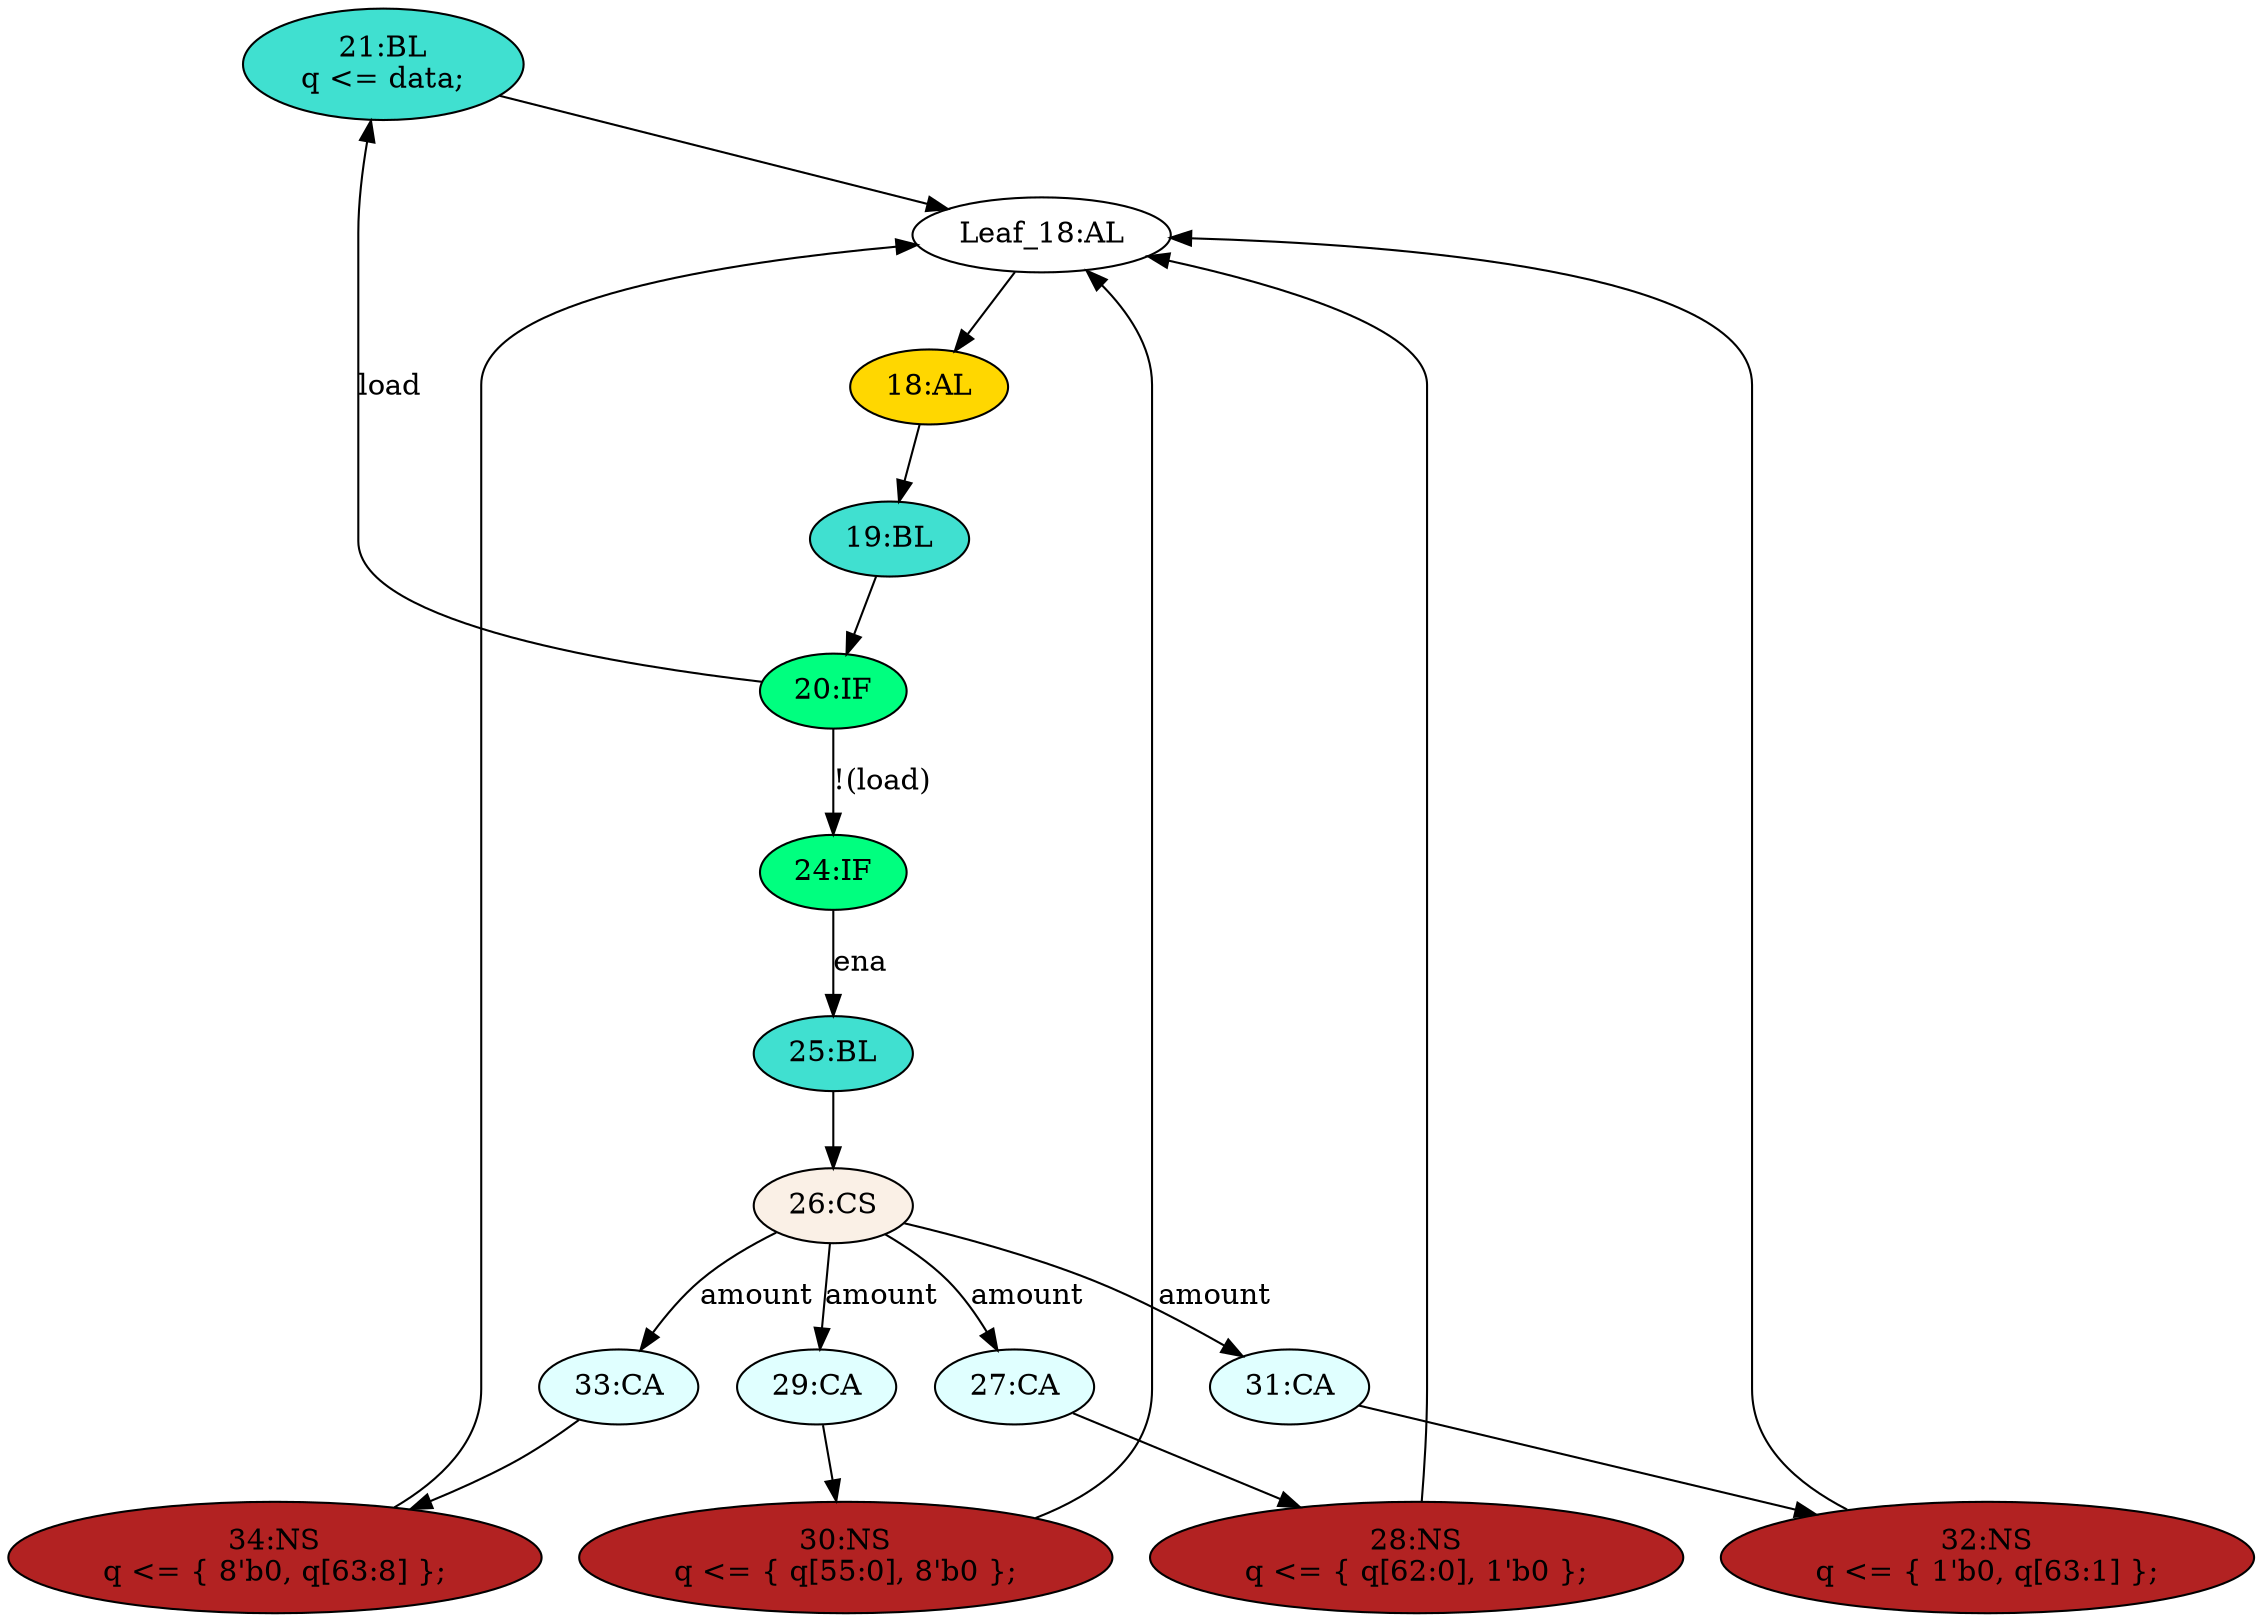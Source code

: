 strict digraph "compose( ,  )" {
	node [label="\N"];
	"21:BL"	[ast="<pyverilog.vparser.ast.Block object at 0x7fbc1df37090>",
		fillcolor=turquoise,
		label="21:BL
q <= data;",
		statements="[<pyverilog.vparser.ast.NonblockingSubstitution object at 0x7fbc1df23210>]",
		style=filled,
		typ=Block];
	"Leaf_18:AL"	[def_var="['q']",
		label="Leaf_18:AL"];
	"21:BL" -> "Leaf_18:AL"	[cond="[]",
		lineno=None];
	"18:AL"	[ast="<pyverilog.vparser.ast.Always object at 0x7fbc1df371d0>",
		clk_sens=True,
		fillcolor=gold,
		label="18:AL",
		sens="['clk']",
		statements="[]",
		style=filled,
		typ=Always,
		use_var="['load', 'ena', 'amount', 'data', 'q']"];
	"Leaf_18:AL" -> "18:AL";
	"24:IF"	[ast="<pyverilog.vparser.ast.IfStatement object at 0x7fbc1dececd0>",
		fillcolor=springgreen,
		label="24:IF",
		statements="[]",
		style=filled,
		typ=IfStatement];
	"25:BL"	[ast="<pyverilog.vparser.ast.Block object at 0x7fbc1decebd0>",
		fillcolor=turquoise,
		label="25:BL",
		statements="[]",
		style=filled,
		typ=Block];
	"24:IF" -> "25:BL"	[cond="['ena']",
		label=ena,
		lineno=24];
	"27:CA"	[ast="<pyverilog.vparser.ast.Case object at 0x7fbc1df31390>",
		fillcolor=lightcyan,
		label="27:CA",
		statements="[]",
		style=filled,
		typ=Case];
	"28:NS"	[ast="<pyverilog.vparser.ast.NonblockingSubstitution object at 0x7fbc1df26650>",
		fillcolor=firebrick,
		label="28:NS
q <= { q[62:0], 1'b0 };",
		statements="[<pyverilog.vparser.ast.NonblockingSubstitution object at 0x7fbc1df26650>]",
		style=filled,
		typ=NonblockingSubstitution];
	"27:CA" -> "28:NS"	[cond="[]",
		lineno=None];
	"19:BL"	[ast="<pyverilog.vparser.ast.Block object at 0x7fbc1df23d10>",
		fillcolor=turquoise,
		label="19:BL",
		statements="[]",
		style=filled,
		typ=Block];
	"20:IF"	[ast="<pyverilog.vparser.ast.IfStatement object at 0x7fbc1df23ed0>",
		fillcolor=springgreen,
		label="20:IF",
		statements="[]",
		style=filled,
		typ=IfStatement];
	"19:BL" -> "20:IF"	[cond="[]",
		lineno=None];
	"26:CS"	[ast="<pyverilog.vparser.ast.CaseStatement object at 0x7fbc1dfa0890>",
		fillcolor=linen,
		label="26:CS",
		statements="[]",
		style=filled,
		typ=CaseStatement];
	"26:CS" -> "27:CA"	[cond="['amount']",
		label=amount,
		lineno=26];
	"31:CA"	[ast="<pyverilog.vparser.ast.Case object at 0x7fbc1df26f50>",
		fillcolor=lightcyan,
		label="31:CA",
		statements="[]",
		style=filled,
		typ=Case];
	"26:CS" -> "31:CA"	[cond="['amount']",
		label=amount,
		lineno=26];
	"33:CA"	[ast="<pyverilog.vparser.ast.Case object at 0x7fbc1df46150>",
		fillcolor=lightcyan,
		label="33:CA",
		statements="[]",
		style=filled,
		typ=Case];
	"26:CS" -> "33:CA"	[cond="['amount']",
		label=amount,
		lineno=26];
	"29:CA"	[ast="<pyverilog.vparser.ast.Case object at 0x7fbc22085d10>",
		fillcolor=lightcyan,
		label="29:CA",
		statements="[]",
		style=filled,
		typ=Case];
	"26:CS" -> "29:CA"	[cond="['amount']",
		label=amount,
		lineno=26];
	"32:NS"	[ast="<pyverilog.vparser.ast.NonblockingSubstitution object at 0x7fbc1dfa0d10>",
		fillcolor=firebrick,
		label="32:NS
q <= { 1'b0, q[63:1] };",
		statements="[<pyverilog.vparser.ast.NonblockingSubstitution object at 0x7fbc1dfa0d10>]",
		style=filled,
		typ=NonblockingSubstitution];
	"32:NS" -> "Leaf_18:AL"	[cond="[]",
		lineno=None];
	"20:IF" -> "21:BL"	[cond="['load']",
		label=load,
		lineno=20];
	"20:IF" -> "24:IF"	[cond="['load']",
		label="!(load)",
		lineno=20];
	"25:BL" -> "26:CS"	[cond="[]",
		lineno=None];
	"34:NS"	[ast="<pyverilog.vparser.ast.NonblockingSubstitution object at 0x7fbc1db98dd0>",
		fillcolor=firebrick,
		label="34:NS
q <= { 8'b0, q[63:8] };",
		statements="[<pyverilog.vparser.ast.NonblockingSubstitution object at 0x7fbc1db98dd0>]",
		style=filled,
		typ=NonblockingSubstitution];
	"34:NS" -> "Leaf_18:AL"	[cond="[]",
		lineno=None];
	"31:CA" -> "32:NS"	[cond="[]",
		lineno=None];
	"28:NS" -> "Leaf_18:AL"	[cond="[]",
		lineno=None];
	"18:AL" -> "19:BL"	[cond="[]",
		lineno=None];
	"33:CA" -> "34:NS"	[cond="[]",
		lineno=None];
	"30:NS"	[ast="<pyverilog.vparser.ast.NonblockingSubstitution object at 0x7fbc1df26150>",
		fillcolor=firebrick,
		label="30:NS
q <= { q[55:0], 8'b0 };",
		statements="[<pyverilog.vparser.ast.NonblockingSubstitution object at 0x7fbc1df26150>]",
		style=filled,
		typ=NonblockingSubstitution];
	"30:NS" -> "Leaf_18:AL"	[cond="[]",
		lineno=None];
	"29:CA" -> "30:NS"	[cond="[]",
		lineno=None];
}
